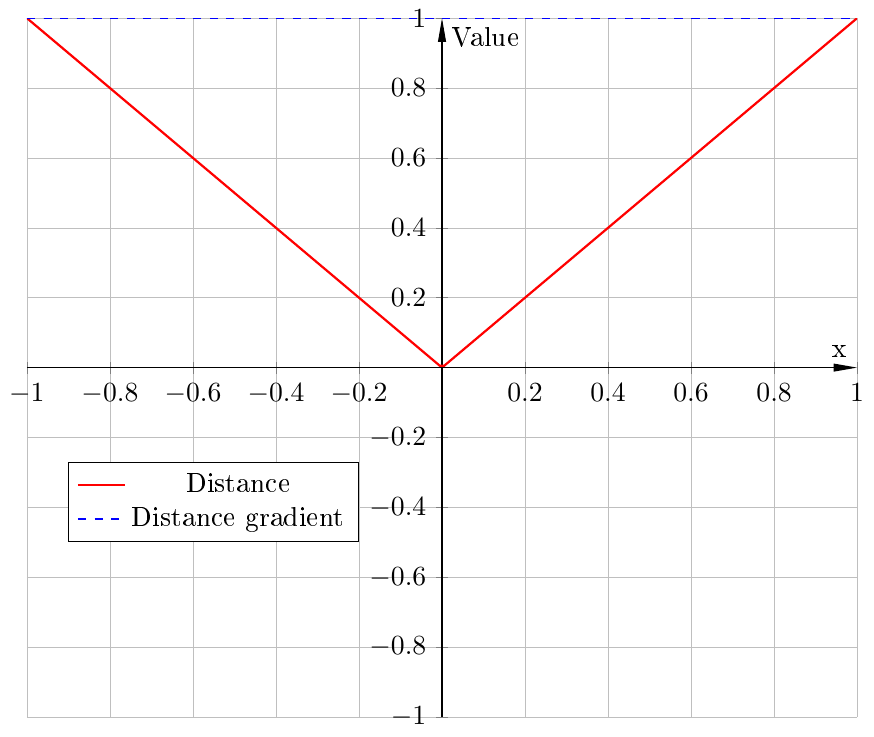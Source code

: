 \documentclass[tikz]{standalone}
\usepackage[T1]{fontenc}
\usepackage[utf8]{inputenc}
\usepackage{pgfplots}
\usepackage{grffile}
\pgfplotsset{compat=newest}
\usetikzlibrary{plotmarks}
\usetikzlibrary{arrows.meta}
\usepgfplotslibrary{patchplots}
\tikzset{myarrow/.style={-{Triangle[length=3mm,width=1mm]}}}
\tikzset{%
  >={Latex[width=2mm,length=2mm]},
  % Specifications for style of nodes:
            base/.style = {rectangle, draw=black,
                           minimum width=4cm, minimum height=1cm,
                           text centered, font=\sffamily},
            transparent/.style = {rectangle, draw=white,
                           minimum width=1cm, minimum height=1cm,
                           text centered, font=\sffamily},
	  activityStarts/.style = {transparent, minimum width=0.25cm},
	  AD/.style = {transparent},
          process/.style = {base, minimum width=2.5cm, fill=white!15,
                           font=\ttfamily},
}
\usepackage{amsmath}

\begin{document}

\begin{tikzpicture}
\begin{axis}[
%         grid= major ,
	  width=1.0\textwidth ,
	  xlabel style={font=\Large},
	  xlabel = {x} ,
	  ylabel style={font=\Large},
	  ylabel = {Value} ,
	  xmin = -1, 
	  xmax = 1,
	  ymin = -1, 
	  ymax = 1,
	  axis lines=middle,
	  axis line style={myarrow},
          grid=both,
          grid style={line width=.1pt, draw=gray!10},
          major grid style={line width=.2pt,draw=gray!50},
	  legend style={at={(0.4,0.25)},anchor=south east}
	  ]
\addplot[red, thick] expression[domain=-1:1, domain y=-1:1, samples=200] {(x>0? x : -x)}; 
\addplot[blue, thick, dashed] expression[domain=-1:1, domain y=-1:1, samples=200] {1.0}; 
\legend{Distance,Distance gradient}
\end{axis} 
\end{tikzpicture}

\end{document}
